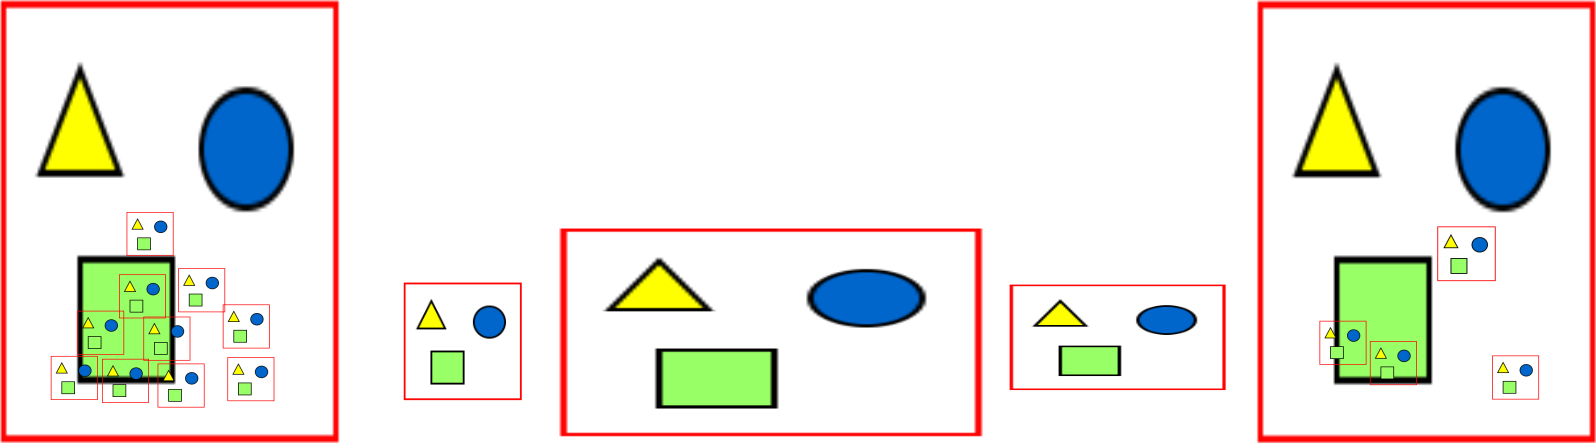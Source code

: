 <?xml version="1.0" encoding="UTF-8"?>
<dia:diagram xmlns:dia="http://www.lysator.liu.se/~alla/dia/">
  <dia:layer name="Arrière-plan" visible="true" active="true">
    <dia:object type="Standard - Image" version="0" id="O0">
      <dia:attribute name="obj_pos">
        <dia:point val="-15.985,1.902"/>
      </dia:attribute>
      <dia:attribute name="obj_bb">
        <dia:rectangle val="-16.035,1.852;0.942,24.01"/>
      </dia:attribute>
      <dia:attribute name="elem_corner">
        <dia:point val="-15.985,1.902"/>
      </dia:attribute>
      <dia:attribute name="elem_width">
        <dia:real val="16.876"/>
      </dia:attribute>
      <dia:attribute name="elem_height">
        <dia:real val="22.057"/>
      </dia:attribute>
      <dia:attribute name="draw_border">
        <dia:boolean val="false"/>
      </dia:attribute>
      <dia:attribute name="keep_aspect">
        <dia:boolean val="true"/>
      </dia:attribute>
      <dia:attribute name="file">
        <dia:string>#C:\Users\chennoukh\Desktop\Graph\erlen-azul-hi.png#</dia:string>
      </dia:attribute>
    </dia:object>
    <dia:object type="Standard - Image" version="0" id="O1">
      <dia:attribute name="obj_pos">
        <dia:point val="-13.496,19.649"/>
      </dia:attribute>
      <dia:attribute name="obj_bb">
        <dia:rectangle val="-13.546,19.599;-11.097,21.899"/>
      </dia:attribute>
      <dia:attribute name="elem_corner">
        <dia:point val="-13.496,19.649"/>
      </dia:attribute>
      <dia:attribute name="elem_width">
        <dia:real val="2.35"/>
      </dia:attribute>
      <dia:attribute name="elem_height">
        <dia:real val="2.2"/>
      </dia:attribute>
      <dia:attribute name="draw_border">
        <dia:boolean val="false"/>
      </dia:attribute>
      <dia:attribute name="keep_aspect">
        <dia:boolean val="true"/>
      </dia:attribute>
      <dia:attribute name="file">
        <dia:string>#C:\Users\chennoukh\Desktop\Graph\220px-Nitrate-3D-vdW.png#</dia:string>
      </dia:attribute>
    </dia:object>
    <dia:object type="Standard - Image" version="0" id="O2">
      <dia:attribute name="obj_pos">
        <dia:point val="-10.936,19.794"/>
      </dia:attribute>
      <dia:attribute name="obj_bb">
        <dia:rectangle val="-10.986,19.744;-8.537,22.044"/>
      </dia:attribute>
      <dia:attribute name="elem_corner">
        <dia:point val="-10.936,19.794"/>
      </dia:attribute>
      <dia:attribute name="elem_width">
        <dia:real val="2.35"/>
      </dia:attribute>
      <dia:attribute name="elem_height">
        <dia:real val="2.2"/>
      </dia:attribute>
      <dia:attribute name="draw_border">
        <dia:boolean val="false"/>
      </dia:attribute>
      <dia:attribute name="keep_aspect">
        <dia:boolean val="true"/>
      </dia:attribute>
      <dia:attribute name="file">
        <dia:string>#C:\Users\chennoukh\Desktop\Graph\220px-Nitrate-3D-vdW.png#</dia:string>
      </dia:attribute>
    </dia:object>
    <dia:object type="Standard - Image" version="0" id="O3">
      <dia:attribute name="obj_pos">
        <dia:point val="-12.176,17.389"/>
      </dia:attribute>
      <dia:attribute name="obj_bb">
        <dia:rectangle val="-12.226,17.339;-9.777,19.639"/>
      </dia:attribute>
      <dia:attribute name="elem_corner">
        <dia:point val="-12.176,17.389"/>
      </dia:attribute>
      <dia:attribute name="elem_width">
        <dia:real val="2.35"/>
      </dia:attribute>
      <dia:attribute name="elem_height">
        <dia:real val="2.2"/>
      </dia:attribute>
      <dia:attribute name="draw_border">
        <dia:boolean val="false"/>
      </dia:attribute>
      <dia:attribute name="keep_aspect">
        <dia:boolean val="true"/>
      </dia:attribute>
      <dia:attribute name="file">
        <dia:string>#C:\Users\chennoukh\Desktop\Graph\220px-Nitrate-3D-vdW.png#</dia:string>
      </dia:attribute>
    </dia:object>
    <dia:object type="Standard - Image" version="0" id="O4">
      <dia:attribute name="obj_pos">
        <dia:point val="-8.866,17.684"/>
      </dia:attribute>
      <dia:attribute name="obj_bb">
        <dia:rectangle val="-8.916,17.634;-6.467,19.934"/>
      </dia:attribute>
      <dia:attribute name="elem_corner">
        <dia:point val="-8.866,17.684"/>
      </dia:attribute>
      <dia:attribute name="elem_width">
        <dia:real val="2.35"/>
      </dia:attribute>
      <dia:attribute name="elem_height">
        <dia:real val="2.2"/>
      </dia:attribute>
      <dia:attribute name="draw_border">
        <dia:boolean val="false"/>
      </dia:attribute>
      <dia:attribute name="keep_aspect">
        <dia:boolean val="true"/>
      </dia:attribute>
      <dia:attribute name="file">
        <dia:string>#C:\Users\chennoukh\Desktop\Graph\220px-Nitrate-3D-vdW.png#</dia:string>
      </dia:attribute>
    </dia:object>
    <dia:object type="Standard - Image" version="0" id="O5">
      <dia:attribute name="obj_pos">
        <dia:point val="-8.156,20.029"/>
      </dia:attribute>
      <dia:attribute name="obj_bb">
        <dia:rectangle val="-8.206,19.979;-5.757,22.279"/>
      </dia:attribute>
      <dia:attribute name="elem_corner">
        <dia:point val="-8.156,20.029"/>
      </dia:attribute>
      <dia:attribute name="elem_width">
        <dia:real val="2.35"/>
      </dia:attribute>
      <dia:attribute name="elem_height">
        <dia:real val="2.2"/>
      </dia:attribute>
      <dia:attribute name="draw_border">
        <dia:boolean val="false"/>
      </dia:attribute>
      <dia:attribute name="keep_aspect">
        <dia:boolean val="true"/>
      </dia:attribute>
      <dia:attribute name="file">
        <dia:string>#C:\Users\chennoukh\Desktop\Graph\220px-Nitrate-3D-vdW.png#</dia:string>
      </dia:attribute>
    </dia:object>
    <dia:object type="Standard - Image" version="0" id="O6">
      <dia:attribute name="obj_pos">
        <dia:point val="-4.896,17.074"/>
      </dia:attribute>
      <dia:attribute name="obj_bb">
        <dia:rectangle val="-4.946,17.024;-2.497,19.324"/>
      </dia:attribute>
      <dia:attribute name="elem_corner">
        <dia:point val="-4.896,17.074"/>
      </dia:attribute>
      <dia:attribute name="elem_width">
        <dia:real val="2.35"/>
      </dia:attribute>
      <dia:attribute name="elem_height">
        <dia:real val="2.2"/>
      </dia:attribute>
      <dia:attribute name="draw_border">
        <dia:boolean val="false"/>
      </dia:attribute>
      <dia:attribute name="keep_aspect">
        <dia:boolean val="true"/>
      </dia:attribute>
      <dia:attribute name="file">
        <dia:string>#C:\Users\chennoukh\Desktop\Graph\220px-Nitrate-3D-vdW.png#</dia:string>
      </dia:attribute>
    </dia:object>
    <dia:object type="Standard - Image" version="0" id="O7">
      <dia:attribute name="obj_pos">
        <dia:point val="-10.086,15.569"/>
      </dia:attribute>
      <dia:attribute name="obj_bb">
        <dia:rectangle val="-10.136,15.519;-7.687,17.819"/>
      </dia:attribute>
      <dia:attribute name="elem_corner">
        <dia:point val="-10.086,15.569"/>
      </dia:attribute>
      <dia:attribute name="elem_width">
        <dia:real val="2.35"/>
      </dia:attribute>
      <dia:attribute name="elem_height">
        <dia:real val="2.2"/>
      </dia:attribute>
      <dia:attribute name="draw_border">
        <dia:boolean val="false"/>
      </dia:attribute>
      <dia:attribute name="keep_aspect">
        <dia:boolean val="true"/>
      </dia:attribute>
      <dia:attribute name="file">
        <dia:string>#C:\Users\chennoukh\Desktop\Graph\220px-Nitrate-3D-vdW.png#</dia:string>
      </dia:attribute>
    </dia:object>
    <dia:object type="Standard - Image" version="0" id="O8">
      <dia:attribute name="obj_pos">
        <dia:point val="-7.126,15.264"/>
      </dia:attribute>
      <dia:attribute name="obj_bb">
        <dia:rectangle val="-7.176,15.214;-4.727,17.514"/>
      </dia:attribute>
      <dia:attribute name="elem_corner">
        <dia:point val="-7.126,15.264"/>
      </dia:attribute>
      <dia:attribute name="elem_width">
        <dia:real val="2.35"/>
      </dia:attribute>
      <dia:attribute name="elem_height">
        <dia:real val="2.2"/>
      </dia:attribute>
      <dia:attribute name="draw_border">
        <dia:boolean val="false"/>
      </dia:attribute>
      <dia:attribute name="keep_aspect">
        <dia:boolean val="true"/>
      </dia:attribute>
      <dia:attribute name="file">
        <dia:string>#C:\Users\chennoukh\Desktop\Graph\220px-Nitrate-3D-vdW.png#</dia:string>
      </dia:attribute>
    </dia:object>
    <dia:object type="Standard - Image" version="0" id="O9">
      <dia:attribute name="obj_pos">
        <dia:point val="-4.666,19.709"/>
      </dia:attribute>
      <dia:attribute name="obj_bb">
        <dia:rectangle val="-4.716,19.659;-2.267,21.959"/>
      </dia:attribute>
      <dia:attribute name="elem_corner">
        <dia:point val="-4.666,19.709"/>
      </dia:attribute>
      <dia:attribute name="elem_width">
        <dia:real val="2.35"/>
      </dia:attribute>
      <dia:attribute name="elem_height">
        <dia:real val="2.2"/>
      </dia:attribute>
      <dia:attribute name="draw_border">
        <dia:boolean val="false"/>
      </dia:attribute>
      <dia:attribute name="keep_aspect">
        <dia:boolean val="true"/>
      </dia:attribute>
      <dia:attribute name="file">
        <dia:string>#C:\Users\chennoukh\Desktop\Graph\220px-Nitrate-3D-vdW.png#</dia:string>
      </dia:attribute>
    </dia:object>
    <dia:object type="Standard - Image" version="0" id="O10">
      <dia:attribute name="obj_pos">
        <dia:point val="-9.706,12.454"/>
      </dia:attribute>
      <dia:attribute name="obj_bb">
        <dia:rectangle val="-9.756,12.404;-7.307,14.704"/>
      </dia:attribute>
      <dia:attribute name="elem_corner">
        <dia:point val="-9.706,12.454"/>
      </dia:attribute>
      <dia:attribute name="elem_width">
        <dia:real val="2.35"/>
      </dia:attribute>
      <dia:attribute name="elem_height">
        <dia:real val="2.2"/>
      </dia:attribute>
      <dia:attribute name="draw_border">
        <dia:boolean val="false"/>
      </dia:attribute>
      <dia:attribute name="keep_aspect">
        <dia:boolean val="true"/>
      </dia:attribute>
      <dia:attribute name="file">
        <dia:string>#C:\Users\chennoukh\Desktop\Graph\220px-Nitrate-3D-vdW.png#</dia:string>
      </dia:attribute>
    </dia:object>
    <dia:object type="Standard - Image" version="0" id="O11">
      <dia:attribute name="obj_pos">
        <dia:point val="11.982,13.28"/>
      </dia:attribute>
      <dia:attribute name="obj_bb">
        <dia:rectangle val="11.931,13.23;33.097,23.708"/>
      </dia:attribute>
      <dia:attribute name="elem_corner">
        <dia:point val="11.982,13.28"/>
      </dia:attribute>
      <dia:attribute name="elem_width">
        <dia:real val="21.066"/>
      </dia:attribute>
      <dia:attribute name="elem_height">
        <dia:real val="10.377"/>
      </dia:attribute>
      <dia:attribute name="draw_border">
        <dia:boolean val="false"/>
      </dia:attribute>
      <dia:attribute name="keep_aspect">
        <dia:boolean val="true"/>
      </dia:attribute>
      <dia:attribute name="file">
        <dia:string>#C:\Users\chennoukh\Desktop\Graph\charbon-actif-organosorb-.png#</dia:string>
      </dia:attribute>
    </dia:object>
    <dia:object type="Standard - Image" version="0" id="O12">
      <dia:attribute name="obj_pos">
        <dia:point val="4.151,15.98"/>
      </dia:attribute>
      <dia:attribute name="obj_bb">
        <dia:rectangle val="4.101,15.931;10.101,21.911"/>
      </dia:attribute>
      <dia:attribute name="elem_corner">
        <dia:point val="4.151,15.98"/>
      </dia:attribute>
      <dia:attribute name="elem_width">
        <dia:real val="5.9"/>
      </dia:attribute>
      <dia:attribute name="elem_height">
        <dia:real val="5.88"/>
      </dia:attribute>
      <dia:attribute name="draw_border">
        <dia:boolean val="false"/>
      </dia:attribute>
      <dia:attribute name="keep_aspect">
        <dia:boolean val="true"/>
      </dia:attribute>
      <dia:attribute name="file">
        <dia:string>#C:\Users\chennoukh\Desktop\Graph\plus-clipart-7TayqeLTA.png#</dia:string>
      </dia:attribute>
    </dia:object>
    <dia:object type="Standard - Image" version="0" id="O13">
      <dia:attribute name="obj_pos">
        <dia:point val="46.85,1.921"/>
      </dia:attribute>
      <dia:attribute name="obj_bb">
        <dia:rectangle val="46.8,1.871;63.777,24.028"/>
      </dia:attribute>
      <dia:attribute name="elem_corner">
        <dia:point val="46.85,1.921"/>
      </dia:attribute>
      <dia:attribute name="elem_width">
        <dia:real val="16.876"/>
      </dia:attribute>
      <dia:attribute name="elem_height">
        <dia:real val="22.057"/>
      </dia:attribute>
      <dia:attribute name="draw_border">
        <dia:boolean val="false"/>
      </dia:attribute>
      <dia:attribute name="keep_aspect">
        <dia:boolean val="true"/>
      </dia:attribute>
      <dia:attribute name="file">
        <dia:string>#C:\Users\chennoukh\Desktop\Graph\erlen-azul-hi.png#</dia:string>
      </dia:attribute>
    </dia:object>
    <dia:object type="Standard - Image" version="0" id="O14">
      <dia:attribute name="obj_pos">
        <dia:point val="52.459,18.907"/>
      </dia:attribute>
      <dia:attribute name="obj_bb">
        <dia:rectangle val="52.409,18.857;54.858,21.157"/>
      </dia:attribute>
      <dia:attribute name="elem_corner">
        <dia:point val="52.459,18.907"/>
      </dia:attribute>
      <dia:attribute name="elem_width">
        <dia:real val="2.35"/>
      </dia:attribute>
      <dia:attribute name="elem_height">
        <dia:real val="2.2"/>
      </dia:attribute>
      <dia:attribute name="draw_border">
        <dia:boolean val="false"/>
      </dia:attribute>
      <dia:attribute name="keep_aspect">
        <dia:boolean val="true"/>
      </dia:attribute>
      <dia:attribute name="file">
        <dia:string>#C:\Users\chennoukh\Desktop\Graph\220px-Nitrate-3D-vdW.png#</dia:string>
      </dia:attribute>
    </dia:object>
    <dia:object type="Standard - Image" version="0" id="O15">
      <dia:attribute name="obj_pos">
        <dia:point val="49.939,17.892"/>
      </dia:attribute>
      <dia:attribute name="obj_bb">
        <dia:rectangle val="49.889,17.842;52.338,20.142"/>
      </dia:attribute>
      <dia:attribute name="elem_corner">
        <dia:point val="49.939,17.892"/>
      </dia:attribute>
      <dia:attribute name="elem_width">
        <dia:real val="2.35"/>
      </dia:attribute>
      <dia:attribute name="elem_height">
        <dia:real val="2.2"/>
      </dia:attribute>
      <dia:attribute name="draw_border">
        <dia:boolean val="false"/>
      </dia:attribute>
      <dia:attribute name="keep_aspect">
        <dia:boolean val="true"/>
      </dia:attribute>
      <dia:attribute name="file">
        <dia:string>#C:\Users\chennoukh\Desktop\Graph\220px-Nitrate-3D-vdW.png#</dia:string>
      </dia:attribute>
    </dia:object>
    <dia:object type="Standard - Image" version="0" id="O16">
      <dia:attribute name="obj_pos">
        <dia:point val="58.569,19.627"/>
      </dia:attribute>
      <dia:attribute name="obj_bb">
        <dia:rectangle val="58.519,19.577;60.968,21.877"/>
      </dia:attribute>
      <dia:attribute name="elem_corner">
        <dia:point val="58.569,19.627"/>
      </dia:attribute>
      <dia:attribute name="elem_width">
        <dia:real val="2.35"/>
      </dia:attribute>
      <dia:attribute name="elem_height">
        <dia:real val="2.2"/>
      </dia:attribute>
      <dia:attribute name="draw_border">
        <dia:boolean val="false"/>
      </dia:attribute>
      <dia:attribute name="keep_aspect">
        <dia:boolean val="true"/>
      </dia:attribute>
      <dia:attribute name="file">
        <dia:string>#C:\Users\chennoukh\Desktop\Graph\220px-Nitrate-3D-vdW.png#</dia:string>
      </dia:attribute>
    </dia:object>
    <dia:object type="Standard - Image" version="0" id="O17">
      <dia:attribute name="obj_pos">
        <dia:point val="55.829,13.172"/>
      </dia:attribute>
      <dia:attribute name="obj_bb">
        <dia:rectangle val="55.779,13.122;58.8,15.958"/>
      </dia:attribute>
      <dia:attribute name="elem_corner">
        <dia:point val="55.829,13.172"/>
      </dia:attribute>
      <dia:attribute name="elem_width">
        <dia:real val="2.922"/>
      </dia:attribute>
      <dia:attribute name="elem_height">
        <dia:real val="2.736"/>
      </dia:attribute>
      <dia:attribute name="draw_border">
        <dia:boolean val="false"/>
      </dia:attribute>
      <dia:attribute name="keep_aspect">
        <dia:boolean val="true"/>
      </dia:attribute>
      <dia:attribute name="file">
        <dia:string>#C:\Users\chennoukh\Desktop\Graph\220px-Nitrate-3D-vdW.png#</dia:string>
      </dia:attribute>
    </dia:object>
    <dia:object type="Standard - Image" version="0" id="O18">
      <dia:attribute name="obj_pos">
        <dia:point val="34.45,16.081"/>
      </dia:attribute>
      <dia:attribute name="obj_bb">
        <dia:rectangle val="34.401,16.03;45.3,21.409"/>
      </dia:attribute>
      <dia:attribute name="elem_corner">
        <dia:point val="34.45,16.081"/>
      </dia:attribute>
      <dia:attribute name="elem_width">
        <dia:real val="10.8"/>
      </dia:attribute>
      <dia:attribute name="elem_height">
        <dia:real val="5.278"/>
      </dia:attribute>
      <dia:attribute name="draw_border">
        <dia:boolean val="false"/>
      </dia:attribute>
      <dia:attribute name="keep_aspect">
        <dia:boolean val="true"/>
      </dia:attribute>
      <dia:attribute name="file">
        <dia:string>#C:\Users\chennoukh\Desktop\Graph\fleche-rouge-droite-w800-o.png#</dia:string>
      </dia:attribute>
    </dia:object>
  </dia:layer>
</dia:diagram>
